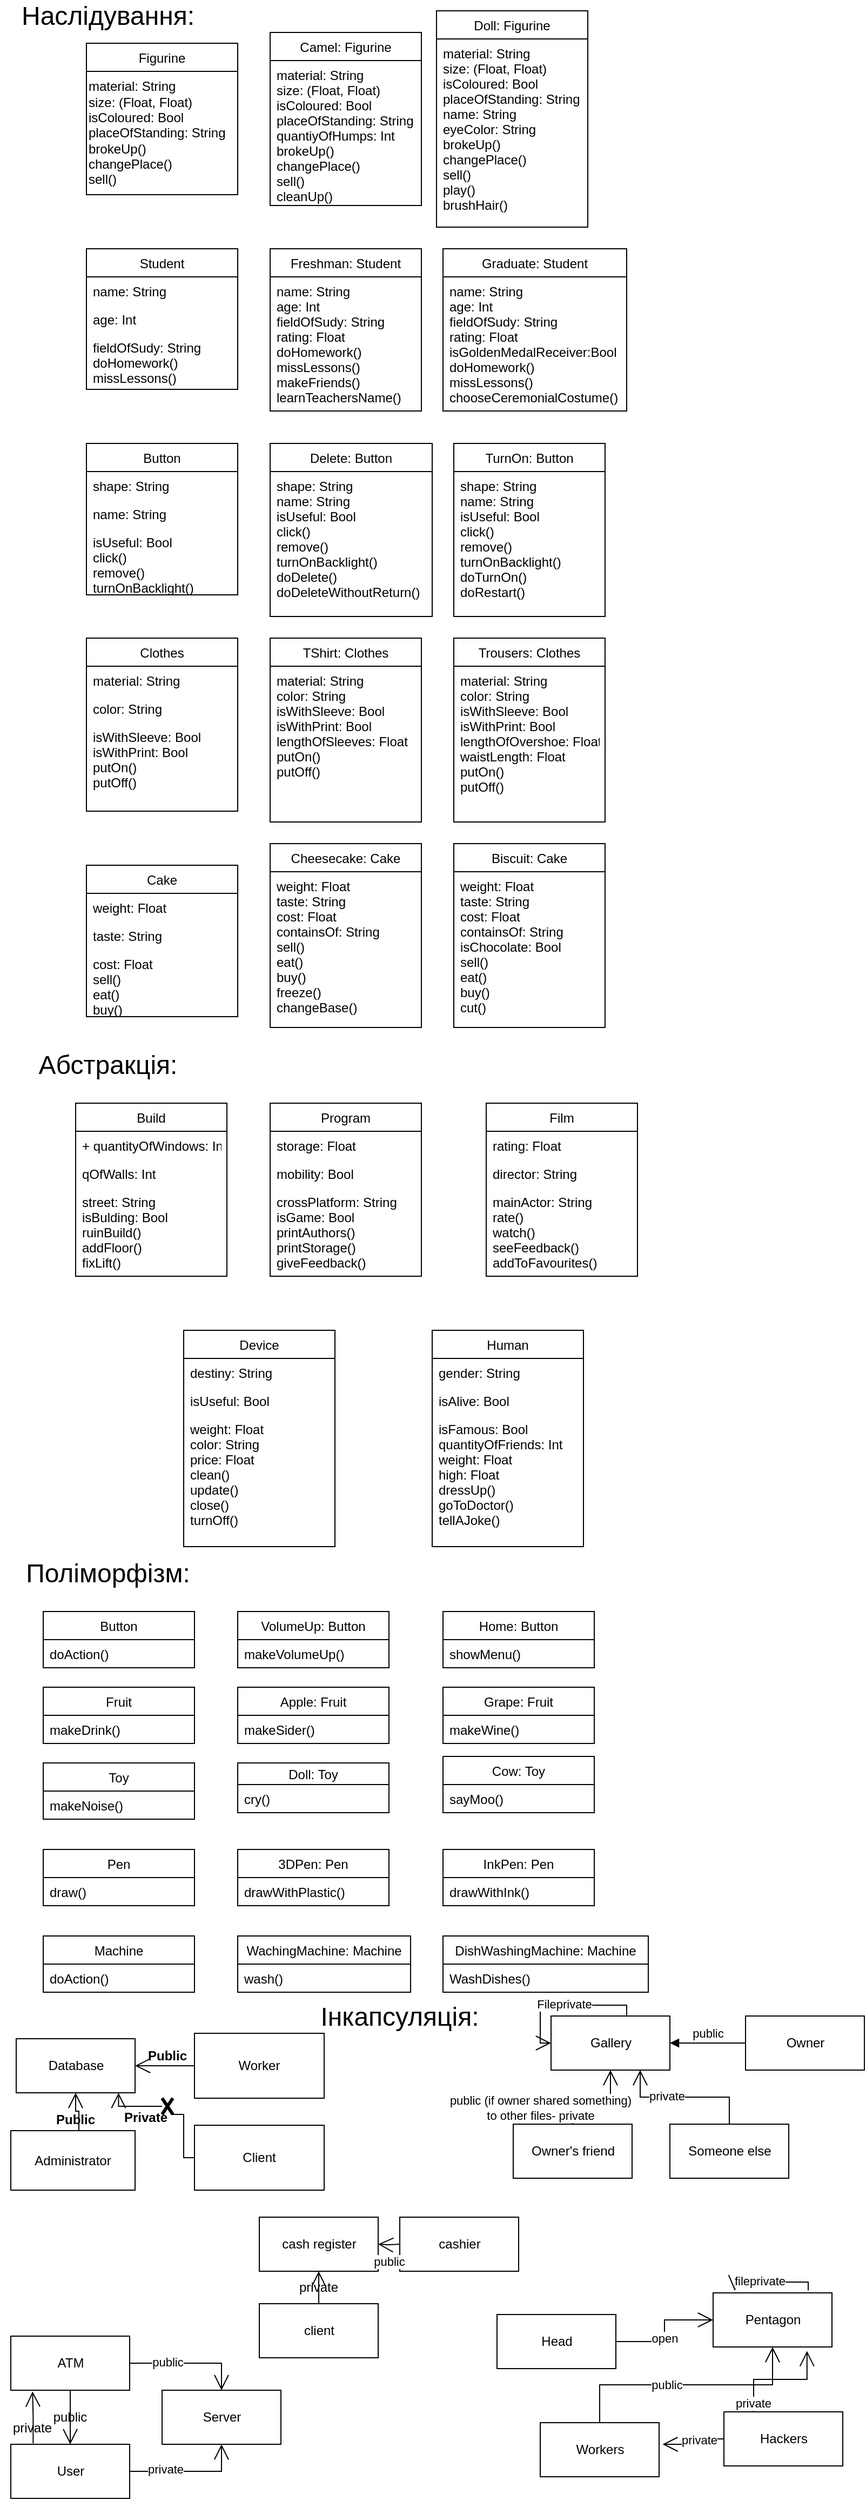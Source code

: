 <mxfile version="15.4.1" type="github">
  <diagram id="C5RBs43oDa-KdzZeNtuy" name="Page-1">
    <mxGraphModel dx="1955" dy="2065" grid="1" gridSize="10" guides="1" tooltips="1" connect="1" arrows="1" fold="1" page="1" pageScale="1" pageWidth="827" pageHeight="1169" math="0" shadow="0">
      <root>
        <mxCell id="WIyWlLk6GJQsqaUBKTNV-0" />
        <mxCell id="WIyWlLk6GJQsqaUBKTNV-1" parent="WIyWlLk6GJQsqaUBKTNV-0" />
        <mxCell id="I-5xlqZzlYs9I6MVpBO2-0" value="Figurine" style="swimlane;fontStyle=0;childLayout=stackLayout;horizontal=1;startSize=26;fillColor=none;horizontalStack=0;resizeParent=1;resizeParentMax=0;resizeLast=0;collapsible=1;marginBottom=0;" parent="WIyWlLk6GJQsqaUBKTNV-1" vertex="1">
          <mxGeometry x="90" y="-1120" width="140" height="140" as="geometry" />
        </mxCell>
        <mxCell id="I-5xlqZzlYs9I6MVpBO2-4" value="material: String&lt;br&gt;size: (Float, Float)&lt;br&gt;isColoured: Bool&lt;br&gt;placeOfStanding: String&lt;br&gt;brokeUp()&lt;br&gt;changePlace()&lt;br&gt;sell()" style="text;html=1;strokeColor=none;fillColor=none;align=left;verticalAlign=middle;whiteSpace=wrap;rounded=0;" parent="I-5xlqZzlYs9I6MVpBO2-0" vertex="1">
          <mxGeometry y="26" width="140" height="114" as="geometry" />
        </mxCell>
        <mxCell id="I-5xlqZzlYs9I6MVpBO2-5" value="Camel: Figurine" style="swimlane;fontStyle=0;childLayout=stackLayout;horizontal=1;startSize=26;fillColor=none;horizontalStack=0;resizeParent=1;resizeParentMax=0;resizeLast=0;collapsible=1;marginBottom=0;align=center;" parent="WIyWlLk6GJQsqaUBKTNV-1" vertex="1">
          <mxGeometry x="260" y="-1130" width="140" height="160" as="geometry" />
        </mxCell>
        <mxCell id="I-5xlqZzlYs9I6MVpBO2-6" value="material: String&#xa;size: (Float, Float)&#xa;isColoured: Bool&#xa;placeOfStanding: String&#xa;quantiyOfHumps: Int&#xa;brokeUp()&#xa;changePlace()&#xa;sell()&#xa;cleanUp()" style="text;strokeColor=none;fillColor=none;align=left;verticalAlign=top;spacingLeft=4;spacingRight=4;overflow=hidden;rotatable=0;points=[[0,0.5],[1,0.5]];portConstraint=eastwest;" parent="I-5xlqZzlYs9I6MVpBO2-5" vertex="1">
          <mxGeometry y="26" width="140" height="134" as="geometry" />
        </mxCell>
        <mxCell id="I-5xlqZzlYs9I6MVpBO2-9" value="Doll: Figurine" style="swimlane;fontStyle=0;childLayout=stackLayout;horizontal=1;startSize=26;fillColor=none;horizontalStack=0;resizeParent=1;resizeParentMax=0;resizeLast=0;collapsible=1;marginBottom=0;align=center;" parent="WIyWlLk6GJQsqaUBKTNV-1" vertex="1">
          <mxGeometry x="414" y="-1150" width="140" height="200" as="geometry" />
        </mxCell>
        <mxCell id="I-5xlqZzlYs9I6MVpBO2-10" value="material: String&#xa;size: (Float, Float)&#xa;isColoured: Bool&#xa;placeOfStanding: String&#xa;name: String&#xa;eyeColor: String&#xa;brokeUp()&#xa;changePlace()&#xa;sell()&#xa;play()&#xa;brushHair()" style="text;strokeColor=none;fillColor=none;align=left;verticalAlign=top;spacingLeft=4;spacingRight=4;overflow=hidden;rotatable=0;points=[[0,0.5],[1,0.5]];portConstraint=eastwest;" parent="I-5xlqZzlYs9I6MVpBO2-9" vertex="1">
          <mxGeometry y="26" width="140" height="174" as="geometry" />
        </mxCell>
        <mxCell id="I-5xlqZzlYs9I6MVpBO2-14" value="Student" style="swimlane;fontStyle=0;childLayout=stackLayout;horizontal=1;startSize=26;fillColor=none;horizontalStack=0;resizeParent=1;resizeParentMax=0;resizeLast=0;collapsible=1;marginBottom=0;align=center;" parent="WIyWlLk6GJQsqaUBKTNV-1" vertex="1">
          <mxGeometry x="90" y="-930" width="140" height="130" as="geometry" />
        </mxCell>
        <mxCell id="I-5xlqZzlYs9I6MVpBO2-15" value="name: String" style="text;strokeColor=none;fillColor=none;align=left;verticalAlign=top;spacingLeft=4;spacingRight=4;overflow=hidden;rotatable=0;points=[[0,0.5],[1,0.5]];portConstraint=eastwest;" parent="I-5xlqZzlYs9I6MVpBO2-14" vertex="1">
          <mxGeometry y="26" width="140" height="26" as="geometry" />
        </mxCell>
        <mxCell id="I-5xlqZzlYs9I6MVpBO2-16" value="age: Int" style="text;strokeColor=none;fillColor=none;align=left;verticalAlign=top;spacingLeft=4;spacingRight=4;overflow=hidden;rotatable=0;points=[[0,0.5],[1,0.5]];portConstraint=eastwest;" parent="I-5xlqZzlYs9I6MVpBO2-14" vertex="1">
          <mxGeometry y="52" width="140" height="26" as="geometry" />
        </mxCell>
        <mxCell id="I-5xlqZzlYs9I6MVpBO2-17" value="fieldOfSudy: String&#xa;doHomework()&#xa;missLessons()" style="text;strokeColor=none;fillColor=none;align=left;verticalAlign=top;spacingLeft=4;spacingRight=4;overflow=hidden;rotatable=0;points=[[0,0.5],[1,0.5]];portConstraint=eastwest;" parent="I-5xlqZzlYs9I6MVpBO2-14" vertex="1">
          <mxGeometry y="78" width="140" height="52" as="geometry" />
        </mxCell>
        <mxCell id="I-5xlqZzlYs9I6MVpBO2-18" value="Freshman: Student" style="swimlane;fontStyle=0;childLayout=stackLayout;horizontal=1;startSize=26;fillColor=none;horizontalStack=0;resizeParent=1;resizeParentMax=0;resizeLast=0;collapsible=1;marginBottom=0;align=center;" parent="WIyWlLk6GJQsqaUBKTNV-1" vertex="1">
          <mxGeometry x="260" y="-930" width="140" height="150" as="geometry" />
        </mxCell>
        <mxCell id="I-5xlqZzlYs9I6MVpBO2-19" value="name: String&#xa;age: Int&#xa;fieldOfSudy: String&#xa;rating: Float&#xa;doHomework()&#xa;missLessons()&#xa;makeFriends()&#xa;learnTeachersName()" style="text;strokeColor=none;fillColor=none;align=left;verticalAlign=top;spacingLeft=4;spacingRight=4;overflow=hidden;rotatable=0;points=[[0,0.5],[1,0.5]];portConstraint=eastwest;" parent="I-5xlqZzlYs9I6MVpBO2-18" vertex="1">
          <mxGeometry y="26" width="140" height="124" as="geometry" />
        </mxCell>
        <mxCell id="I-5xlqZzlYs9I6MVpBO2-22" value="Graduate: Student" style="swimlane;fontStyle=0;childLayout=stackLayout;horizontal=1;startSize=26;fillColor=none;horizontalStack=0;resizeParent=1;resizeParentMax=0;resizeLast=0;collapsible=1;marginBottom=0;align=center;" parent="WIyWlLk6GJQsqaUBKTNV-1" vertex="1">
          <mxGeometry x="420" y="-930" width="170" height="150" as="geometry" />
        </mxCell>
        <mxCell id="I-5xlqZzlYs9I6MVpBO2-23" value="name: String&#xa;age: Int&#xa;fieldOfSudy: String&#xa;rating: Float&#xa;isGoldenMedalReceiver:Bool&#xa;doHomework()&#xa;missLessons()&#xa;chooseCeremonialCostume()&#xa;" style="text;strokeColor=none;fillColor=none;align=left;verticalAlign=top;spacingLeft=4;spacingRight=4;overflow=hidden;rotatable=0;points=[[0,0.5],[1,0.5]];portConstraint=eastwest;" parent="I-5xlqZzlYs9I6MVpBO2-22" vertex="1">
          <mxGeometry y="26" width="170" height="124" as="geometry" />
        </mxCell>
        <mxCell id="I-5xlqZzlYs9I6MVpBO2-26" value="Button" style="swimlane;fontStyle=0;childLayout=stackLayout;horizontal=1;startSize=26;fillColor=none;horizontalStack=0;resizeParent=1;resizeParentMax=0;resizeLast=0;collapsible=1;marginBottom=0;align=center;" parent="WIyWlLk6GJQsqaUBKTNV-1" vertex="1">
          <mxGeometry x="90" y="-750" width="140" height="140" as="geometry" />
        </mxCell>
        <mxCell id="I-5xlqZzlYs9I6MVpBO2-27" value="shape: String" style="text;strokeColor=none;fillColor=none;align=left;verticalAlign=top;spacingLeft=4;spacingRight=4;overflow=hidden;rotatable=0;points=[[0,0.5],[1,0.5]];portConstraint=eastwest;" parent="I-5xlqZzlYs9I6MVpBO2-26" vertex="1">
          <mxGeometry y="26" width="140" height="26" as="geometry" />
        </mxCell>
        <mxCell id="I-5xlqZzlYs9I6MVpBO2-28" value="name: String" style="text;strokeColor=none;fillColor=none;align=left;verticalAlign=top;spacingLeft=4;spacingRight=4;overflow=hidden;rotatable=0;points=[[0,0.5],[1,0.5]];portConstraint=eastwest;" parent="I-5xlqZzlYs9I6MVpBO2-26" vertex="1">
          <mxGeometry y="52" width="140" height="26" as="geometry" />
        </mxCell>
        <mxCell id="I-5xlqZzlYs9I6MVpBO2-29" value="isUseful: Bool&#xa;click()&#xa;remove()&#xa;turnOnBacklight()" style="text;strokeColor=none;fillColor=none;align=left;verticalAlign=top;spacingLeft=4;spacingRight=4;overflow=hidden;rotatable=0;points=[[0,0.5],[1,0.5]];portConstraint=eastwest;" parent="I-5xlqZzlYs9I6MVpBO2-26" vertex="1">
          <mxGeometry y="78" width="140" height="62" as="geometry" />
        </mxCell>
        <mxCell id="I-5xlqZzlYs9I6MVpBO2-30" value="Delete: Button" style="swimlane;fontStyle=0;childLayout=stackLayout;horizontal=1;startSize=26;fillColor=none;horizontalStack=0;resizeParent=1;resizeParentMax=0;resizeLast=0;collapsible=1;marginBottom=0;align=center;" parent="WIyWlLk6GJQsqaUBKTNV-1" vertex="1">
          <mxGeometry x="260" y="-750" width="150" height="160" as="geometry" />
        </mxCell>
        <mxCell id="I-5xlqZzlYs9I6MVpBO2-31" value="shape: String&#xa;name: String&#xa;isUseful: Bool&#xa;click()&#xa;remove()&#xa;turnOnBacklight()&#xa;doDelete()&#xa;doDeleteWithoutReturn()" style="text;strokeColor=none;fillColor=none;align=left;verticalAlign=top;spacingLeft=4;spacingRight=4;overflow=hidden;rotatable=0;points=[[0,0.5],[1,0.5]];portConstraint=eastwest;" parent="I-5xlqZzlYs9I6MVpBO2-30" vertex="1">
          <mxGeometry y="26" width="150" height="134" as="geometry" />
        </mxCell>
        <mxCell id="I-5xlqZzlYs9I6MVpBO2-34" value="TurnOn: Button" style="swimlane;fontStyle=0;childLayout=stackLayout;horizontal=1;startSize=26;fillColor=none;horizontalStack=0;resizeParent=1;resizeParentMax=0;resizeLast=0;collapsible=1;marginBottom=0;align=center;" parent="WIyWlLk6GJQsqaUBKTNV-1" vertex="1">
          <mxGeometry x="430" y="-750" width="140" height="160" as="geometry" />
        </mxCell>
        <mxCell id="I-5xlqZzlYs9I6MVpBO2-35" value="shape: String&#xa;name: String&#xa;isUseful: Bool&#xa;click()&#xa;remove()&#xa;turnOnBacklight()&#xa;doTurnOn()&#xa;doRestart()" style="text;strokeColor=none;fillColor=none;align=left;verticalAlign=top;spacingLeft=4;spacingRight=4;overflow=hidden;rotatable=0;points=[[0,0.5],[1,0.5]];portConstraint=eastwest;" parent="I-5xlqZzlYs9I6MVpBO2-34" vertex="1">
          <mxGeometry y="26" width="140" height="134" as="geometry" />
        </mxCell>
        <mxCell id="I-5xlqZzlYs9I6MVpBO2-38" value="Clothes" style="swimlane;fontStyle=0;childLayout=stackLayout;horizontal=1;startSize=26;fillColor=none;horizontalStack=0;resizeParent=1;resizeParentMax=0;resizeLast=0;collapsible=1;marginBottom=0;align=center;" parent="WIyWlLk6GJQsqaUBKTNV-1" vertex="1">
          <mxGeometry x="90" y="-570" width="140" height="160" as="geometry" />
        </mxCell>
        <mxCell id="I-5xlqZzlYs9I6MVpBO2-39" value="material: String" style="text;strokeColor=none;fillColor=none;align=left;verticalAlign=top;spacingLeft=4;spacingRight=4;overflow=hidden;rotatable=0;points=[[0,0.5],[1,0.5]];portConstraint=eastwest;" parent="I-5xlqZzlYs9I6MVpBO2-38" vertex="1">
          <mxGeometry y="26" width="140" height="26" as="geometry" />
        </mxCell>
        <mxCell id="I-5xlqZzlYs9I6MVpBO2-40" value="color: String" style="text;strokeColor=none;fillColor=none;align=left;verticalAlign=top;spacingLeft=4;spacingRight=4;overflow=hidden;rotatable=0;points=[[0,0.5],[1,0.5]];portConstraint=eastwest;" parent="I-5xlqZzlYs9I6MVpBO2-38" vertex="1">
          <mxGeometry y="52" width="140" height="26" as="geometry" />
        </mxCell>
        <mxCell id="I-5xlqZzlYs9I6MVpBO2-41" value="isWithSleeve: Bool&#xa;isWithPrint: Bool&#xa;putOn()&#xa;putOff()" style="text;strokeColor=none;fillColor=none;align=left;verticalAlign=top;spacingLeft=4;spacingRight=4;overflow=hidden;rotatable=0;points=[[0,0.5],[1,0.5]];portConstraint=eastwest;" parent="I-5xlqZzlYs9I6MVpBO2-38" vertex="1">
          <mxGeometry y="78" width="140" height="82" as="geometry" />
        </mxCell>
        <mxCell id="I-5xlqZzlYs9I6MVpBO2-42" value="TShirt: Clothes" style="swimlane;fontStyle=0;childLayout=stackLayout;horizontal=1;startSize=26;fillColor=none;horizontalStack=0;resizeParent=1;resizeParentMax=0;resizeLast=0;collapsible=1;marginBottom=0;align=center;" parent="WIyWlLk6GJQsqaUBKTNV-1" vertex="1">
          <mxGeometry x="260" y="-570" width="140" height="170" as="geometry" />
        </mxCell>
        <mxCell id="I-5xlqZzlYs9I6MVpBO2-43" value="material: String&#xa;color: String&#xa;isWithSleeve: Bool&#xa;isWithPrint: Bool&#xa;lengthOfSleeves: Float&#xa;putOn()&#xa;putOff()" style="text;strokeColor=none;fillColor=none;align=left;verticalAlign=top;spacingLeft=4;spacingRight=4;overflow=hidden;rotatable=0;points=[[0,0.5],[1,0.5]];portConstraint=eastwest;" parent="I-5xlqZzlYs9I6MVpBO2-42" vertex="1">
          <mxGeometry y="26" width="140" height="144" as="geometry" />
        </mxCell>
        <mxCell id="I-5xlqZzlYs9I6MVpBO2-46" value="Trousers: Clothes" style="swimlane;fontStyle=0;childLayout=stackLayout;horizontal=1;startSize=26;fillColor=none;horizontalStack=0;resizeParent=1;resizeParentMax=0;resizeLast=0;collapsible=1;marginBottom=0;align=center;" parent="WIyWlLk6GJQsqaUBKTNV-1" vertex="1">
          <mxGeometry x="430" y="-570" width="140" height="170" as="geometry" />
        </mxCell>
        <mxCell id="I-5xlqZzlYs9I6MVpBO2-47" value="material: String&#xa;color: String&#xa;isWithSleeve: Bool&#xa;isWithPrint: Bool&#xa;lengthOfOvershoe: Float&#xa;waistLength: Float&#xa;putOn()&#xa;putOff()" style="text;strokeColor=none;fillColor=none;align=left;verticalAlign=top;spacingLeft=4;spacingRight=4;overflow=hidden;rotatable=0;points=[[0,0.5],[1,0.5]];portConstraint=eastwest;" parent="I-5xlqZzlYs9I6MVpBO2-46" vertex="1">
          <mxGeometry y="26" width="140" height="144" as="geometry" />
        </mxCell>
        <mxCell id="I-5xlqZzlYs9I6MVpBO2-50" value="Cake" style="swimlane;fontStyle=0;childLayout=stackLayout;horizontal=1;startSize=26;fillColor=none;horizontalStack=0;resizeParent=1;resizeParentMax=0;resizeLast=0;collapsible=1;marginBottom=0;align=center;" parent="WIyWlLk6GJQsqaUBKTNV-1" vertex="1">
          <mxGeometry x="90" y="-360" width="140" height="140" as="geometry" />
        </mxCell>
        <mxCell id="I-5xlqZzlYs9I6MVpBO2-51" value="weight: Float" style="text;strokeColor=none;fillColor=none;align=left;verticalAlign=top;spacingLeft=4;spacingRight=4;overflow=hidden;rotatable=0;points=[[0,0.5],[1,0.5]];portConstraint=eastwest;" parent="I-5xlqZzlYs9I6MVpBO2-50" vertex="1">
          <mxGeometry y="26" width="140" height="26" as="geometry" />
        </mxCell>
        <mxCell id="I-5xlqZzlYs9I6MVpBO2-52" value="taste: String" style="text;strokeColor=none;fillColor=none;align=left;verticalAlign=top;spacingLeft=4;spacingRight=4;overflow=hidden;rotatable=0;points=[[0,0.5],[1,0.5]];portConstraint=eastwest;" parent="I-5xlqZzlYs9I6MVpBO2-50" vertex="1">
          <mxGeometry y="52" width="140" height="26" as="geometry" />
        </mxCell>
        <mxCell id="I-5xlqZzlYs9I6MVpBO2-53" value="cost: Float&#xa;sell()&#xa;eat()&#xa;buy()" style="text;strokeColor=none;fillColor=none;align=left;verticalAlign=top;spacingLeft=4;spacingRight=4;overflow=hidden;rotatable=0;points=[[0,0.5],[1,0.5]];portConstraint=eastwest;" parent="I-5xlqZzlYs9I6MVpBO2-50" vertex="1">
          <mxGeometry y="78" width="140" height="62" as="geometry" />
        </mxCell>
        <mxCell id="I-5xlqZzlYs9I6MVpBO2-54" value="Cheesecake: Cake" style="swimlane;fontStyle=0;childLayout=stackLayout;horizontal=1;startSize=26;fillColor=none;horizontalStack=0;resizeParent=1;resizeParentMax=0;resizeLast=0;collapsible=1;marginBottom=0;align=center;" parent="WIyWlLk6GJQsqaUBKTNV-1" vertex="1">
          <mxGeometry x="260" y="-380" width="140" height="170" as="geometry" />
        </mxCell>
        <mxCell id="I-5xlqZzlYs9I6MVpBO2-55" value="weight: Float&#xa;taste: String&#xa;cost: Float&#xa;containsOf: String&#xa;sell()&#xa;eat()&#xa;buy()&#xa;freeze()&#xa;changeBase()" style="text;strokeColor=none;fillColor=none;align=left;verticalAlign=top;spacingLeft=4;spacingRight=4;overflow=hidden;rotatable=0;points=[[0,0.5],[1,0.5]];portConstraint=eastwest;" parent="I-5xlqZzlYs9I6MVpBO2-54" vertex="1">
          <mxGeometry y="26" width="140" height="144" as="geometry" />
        </mxCell>
        <mxCell id="I-5xlqZzlYs9I6MVpBO2-58" value="Biscuit: Cake" style="swimlane;fontStyle=0;childLayout=stackLayout;horizontal=1;startSize=26;fillColor=none;horizontalStack=0;resizeParent=1;resizeParentMax=0;resizeLast=0;collapsible=1;marginBottom=0;align=center;" parent="WIyWlLk6GJQsqaUBKTNV-1" vertex="1">
          <mxGeometry x="430" y="-380" width="140" height="170" as="geometry" />
        </mxCell>
        <mxCell id="I-5xlqZzlYs9I6MVpBO2-59" value="weight: Float&#xa;taste: String&#xa;cost: Float&#xa;containsOf: String&#xa;isChocolate: Bool&#xa;sell()&#xa;eat()&#xa;buy()&#xa;cut()&#xa;" style="text;strokeColor=none;fillColor=none;align=left;verticalAlign=top;spacingLeft=4;spacingRight=4;overflow=hidden;rotatable=0;points=[[0,0.5],[1,0.5]];portConstraint=eastwest;" parent="I-5xlqZzlYs9I6MVpBO2-58" vertex="1">
          <mxGeometry y="26" width="140" height="144" as="geometry" />
        </mxCell>
        <mxCell id="ZmJqjmzoF06OJqpgWqBK-0" value="Button" style="swimlane;fontStyle=0;childLayout=stackLayout;horizontal=1;startSize=26;fillColor=none;horizontalStack=0;resizeParent=1;resizeParentMax=0;resizeLast=0;collapsible=1;marginBottom=0;" vertex="1" parent="WIyWlLk6GJQsqaUBKTNV-1">
          <mxGeometry x="50" y="330" width="140" height="52" as="geometry" />
        </mxCell>
        <mxCell id="ZmJqjmzoF06OJqpgWqBK-1" value="doAction()" style="text;strokeColor=none;fillColor=none;align=left;verticalAlign=top;spacingLeft=4;spacingRight=4;overflow=hidden;rotatable=0;points=[[0,0.5],[1,0.5]];portConstraint=eastwest;" vertex="1" parent="ZmJqjmzoF06OJqpgWqBK-0">
          <mxGeometry y="26" width="140" height="26" as="geometry" />
        </mxCell>
        <mxCell id="ZmJqjmzoF06OJqpgWqBK-4" value="VolumeUp: Button" style="swimlane;fontStyle=0;childLayout=stackLayout;horizontal=1;startSize=26;fillColor=none;horizontalStack=0;resizeParent=1;resizeParentMax=0;resizeLast=0;collapsible=1;marginBottom=0;" vertex="1" parent="WIyWlLk6GJQsqaUBKTNV-1">
          <mxGeometry x="230" y="330" width="140" height="52" as="geometry" />
        </mxCell>
        <mxCell id="ZmJqjmzoF06OJqpgWqBK-5" value="makeVolumeUp()" style="text;strokeColor=none;fillColor=none;align=left;verticalAlign=top;spacingLeft=4;spacingRight=4;overflow=hidden;rotatable=0;points=[[0,0.5],[1,0.5]];portConstraint=eastwest;" vertex="1" parent="ZmJqjmzoF06OJqpgWqBK-4">
          <mxGeometry y="26" width="140" height="26" as="geometry" />
        </mxCell>
        <mxCell id="ZmJqjmzoF06OJqpgWqBK-8" value="Home: Button" style="swimlane;fontStyle=0;childLayout=stackLayout;horizontal=1;startSize=26;fillColor=none;horizontalStack=0;resizeParent=1;resizeParentMax=0;resizeLast=0;collapsible=1;marginBottom=0;" vertex="1" parent="WIyWlLk6GJQsqaUBKTNV-1">
          <mxGeometry x="420" y="330" width="140" height="52" as="geometry" />
        </mxCell>
        <mxCell id="ZmJqjmzoF06OJqpgWqBK-9" value="showMenu()" style="text;strokeColor=none;fillColor=none;align=left;verticalAlign=top;spacingLeft=4;spacingRight=4;overflow=hidden;rotatable=0;points=[[0,0.5],[1,0.5]];portConstraint=eastwest;" vertex="1" parent="ZmJqjmzoF06OJqpgWqBK-8">
          <mxGeometry y="26" width="140" height="26" as="geometry" />
        </mxCell>
        <mxCell id="ZmJqjmzoF06OJqpgWqBK-12" value="Fruit" style="swimlane;fontStyle=0;childLayout=stackLayout;horizontal=1;startSize=26;fillColor=none;horizontalStack=0;resizeParent=1;resizeParentMax=0;resizeLast=0;collapsible=1;marginBottom=0;" vertex="1" parent="WIyWlLk6GJQsqaUBKTNV-1">
          <mxGeometry x="50" y="400" width="140" height="52" as="geometry" />
        </mxCell>
        <mxCell id="ZmJqjmzoF06OJqpgWqBK-13" value="makeDrink()" style="text;strokeColor=none;fillColor=none;align=left;verticalAlign=top;spacingLeft=4;spacingRight=4;overflow=hidden;rotatable=0;points=[[0,0.5],[1,0.5]];portConstraint=eastwest;" vertex="1" parent="ZmJqjmzoF06OJqpgWqBK-12">
          <mxGeometry y="26" width="140" height="26" as="geometry" />
        </mxCell>
        <mxCell id="ZmJqjmzoF06OJqpgWqBK-16" value="Apple: Fruit" style="swimlane;fontStyle=0;childLayout=stackLayout;horizontal=1;startSize=26;fillColor=none;horizontalStack=0;resizeParent=1;resizeParentMax=0;resizeLast=0;collapsible=1;marginBottom=0;" vertex="1" parent="WIyWlLk6GJQsqaUBKTNV-1">
          <mxGeometry x="230" y="400" width="140" height="52" as="geometry" />
        </mxCell>
        <mxCell id="ZmJqjmzoF06OJqpgWqBK-17" value="makeSider()" style="text;strokeColor=none;fillColor=none;align=left;verticalAlign=top;spacingLeft=4;spacingRight=4;overflow=hidden;rotatable=0;points=[[0,0.5],[1,0.5]];portConstraint=eastwest;" vertex="1" parent="ZmJqjmzoF06OJqpgWqBK-16">
          <mxGeometry y="26" width="140" height="26" as="geometry" />
        </mxCell>
        <mxCell id="ZmJqjmzoF06OJqpgWqBK-20" value="Grape: Fruit" style="swimlane;fontStyle=0;childLayout=stackLayout;horizontal=1;startSize=26;fillColor=none;horizontalStack=0;resizeParent=1;resizeParentMax=0;resizeLast=0;collapsible=1;marginBottom=0;" vertex="1" parent="WIyWlLk6GJQsqaUBKTNV-1">
          <mxGeometry x="420" y="400" width="140" height="52" as="geometry" />
        </mxCell>
        <mxCell id="ZmJqjmzoF06OJqpgWqBK-21" value="makeWine()" style="text;strokeColor=none;fillColor=none;align=left;verticalAlign=top;spacingLeft=4;spacingRight=4;overflow=hidden;rotatable=0;points=[[0,0.5],[1,0.5]];portConstraint=eastwest;" vertex="1" parent="ZmJqjmzoF06OJqpgWqBK-20">
          <mxGeometry y="26" width="140" height="26" as="geometry" />
        </mxCell>
        <mxCell id="ZmJqjmzoF06OJqpgWqBK-24" value="Toy" style="swimlane;fontStyle=0;childLayout=stackLayout;horizontal=1;startSize=26;fillColor=none;horizontalStack=0;resizeParent=1;resizeParentMax=0;resizeLast=0;collapsible=1;marginBottom=0;" vertex="1" parent="WIyWlLk6GJQsqaUBKTNV-1">
          <mxGeometry x="50" y="470" width="140" height="52" as="geometry" />
        </mxCell>
        <mxCell id="ZmJqjmzoF06OJqpgWqBK-25" value="makeNoise()" style="text;strokeColor=none;fillColor=none;align=left;verticalAlign=top;spacingLeft=4;spacingRight=4;overflow=hidden;rotatable=0;points=[[0,0.5],[1,0.5]];portConstraint=eastwest;" vertex="1" parent="ZmJqjmzoF06OJqpgWqBK-24">
          <mxGeometry y="26" width="140" height="26" as="geometry" />
        </mxCell>
        <mxCell id="ZmJqjmzoF06OJqpgWqBK-28" value="Doll: Toy" style="swimlane;fontStyle=0;childLayout=stackLayout;horizontal=1;startSize=20;fillColor=none;horizontalStack=0;resizeParent=1;resizeParentMax=0;resizeLast=0;collapsible=1;marginBottom=0;" vertex="1" parent="WIyWlLk6GJQsqaUBKTNV-1">
          <mxGeometry x="230" y="470" width="140" height="46" as="geometry" />
        </mxCell>
        <mxCell id="ZmJqjmzoF06OJqpgWqBK-29" value="cry()" style="text;strokeColor=none;fillColor=none;align=left;verticalAlign=top;spacingLeft=4;spacingRight=4;overflow=hidden;rotatable=0;points=[[0,0.5],[1,0.5]];portConstraint=eastwest;" vertex="1" parent="ZmJqjmzoF06OJqpgWqBK-28">
          <mxGeometry y="20" width="140" height="26" as="geometry" />
        </mxCell>
        <mxCell id="ZmJqjmzoF06OJqpgWqBK-34" value="Cow: Toy" style="swimlane;fontStyle=0;childLayout=stackLayout;horizontal=1;startSize=26;fillColor=none;horizontalStack=0;resizeParent=1;resizeParentMax=0;resizeLast=0;collapsible=1;marginBottom=0;" vertex="1" parent="WIyWlLk6GJQsqaUBKTNV-1">
          <mxGeometry x="420" y="464" width="140" height="52" as="geometry" />
        </mxCell>
        <mxCell id="ZmJqjmzoF06OJqpgWqBK-35" value="sayMoo()" style="text;strokeColor=none;fillColor=none;align=left;verticalAlign=top;spacingLeft=4;spacingRight=4;overflow=hidden;rotatable=0;points=[[0,0.5],[1,0.5]];portConstraint=eastwest;" vertex="1" parent="ZmJqjmzoF06OJqpgWqBK-34">
          <mxGeometry y="26" width="140" height="26" as="geometry" />
        </mxCell>
        <mxCell id="ZmJqjmzoF06OJqpgWqBK-36" value="Pen" style="swimlane;fontStyle=0;childLayout=stackLayout;horizontal=1;startSize=26;fillColor=none;horizontalStack=0;resizeParent=1;resizeParentMax=0;resizeLast=0;collapsible=1;marginBottom=0;" vertex="1" parent="WIyWlLk6GJQsqaUBKTNV-1">
          <mxGeometry x="50" y="550" width="140" height="52" as="geometry" />
        </mxCell>
        <mxCell id="ZmJqjmzoF06OJqpgWqBK-37" value="draw()" style="text;strokeColor=none;fillColor=none;align=left;verticalAlign=top;spacingLeft=4;spacingRight=4;overflow=hidden;rotatable=0;points=[[0,0.5],[1,0.5]];portConstraint=eastwest;" vertex="1" parent="ZmJqjmzoF06OJqpgWqBK-36">
          <mxGeometry y="26" width="140" height="26" as="geometry" />
        </mxCell>
        <mxCell id="ZmJqjmzoF06OJqpgWqBK-40" value="3DPen: Pen" style="swimlane;fontStyle=0;childLayout=stackLayout;horizontal=1;startSize=26;fillColor=none;horizontalStack=0;resizeParent=1;resizeParentMax=0;resizeLast=0;collapsible=1;marginBottom=0;" vertex="1" parent="WIyWlLk6GJQsqaUBKTNV-1">
          <mxGeometry x="230" y="550" width="140" height="52" as="geometry" />
        </mxCell>
        <mxCell id="ZmJqjmzoF06OJqpgWqBK-41" value="drawWithPlastic()" style="text;strokeColor=none;fillColor=none;align=left;verticalAlign=top;spacingLeft=4;spacingRight=4;overflow=hidden;rotatable=0;points=[[0,0.5],[1,0.5]];portConstraint=eastwest;" vertex="1" parent="ZmJqjmzoF06OJqpgWqBK-40">
          <mxGeometry y="26" width="140" height="26" as="geometry" />
        </mxCell>
        <mxCell id="ZmJqjmzoF06OJqpgWqBK-44" value="InkPen: Pen" style="swimlane;fontStyle=0;childLayout=stackLayout;horizontal=1;startSize=26;fillColor=none;horizontalStack=0;resizeParent=1;resizeParentMax=0;resizeLast=0;collapsible=1;marginBottom=0;" vertex="1" parent="WIyWlLk6GJQsqaUBKTNV-1">
          <mxGeometry x="420" y="550" width="140" height="52" as="geometry" />
        </mxCell>
        <mxCell id="ZmJqjmzoF06OJqpgWqBK-45" value="drawWithInk()" style="text;strokeColor=none;fillColor=none;align=left;verticalAlign=top;spacingLeft=4;spacingRight=4;overflow=hidden;rotatable=0;points=[[0,0.5],[1,0.5]];portConstraint=eastwest;" vertex="1" parent="ZmJqjmzoF06OJqpgWqBK-44">
          <mxGeometry y="26" width="140" height="26" as="geometry" />
        </mxCell>
        <mxCell id="ZmJqjmzoF06OJqpgWqBK-46" value="Machine" style="swimlane;fontStyle=0;childLayout=stackLayout;horizontal=1;startSize=26;fillColor=none;horizontalStack=0;resizeParent=1;resizeParentMax=0;resizeLast=0;collapsible=1;marginBottom=0;" vertex="1" parent="WIyWlLk6GJQsqaUBKTNV-1">
          <mxGeometry x="50" y="630" width="140" height="52" as="geometry" />
        </mxCell>
        <mxCell id="ZmJqjmzoF06OJqpgWqBK-47" value="doAction()" style="text;strokeColor=none;fillColor=none;align=left;verticalAlign=top;spacingLeft=4;spacingRight=4;overflow=hidden;rotatable=0;points=[[0,0.5],[1,0.5]];portConstraint=eastwest;" vertex="1" parent="ZmJqjmzoF06OJqpgWqBK-46">
          <mxGeometry y="26" width="140" height="26" as="geometry" />
        </mxCell>
        <mxCell id="ZmJqjmzoF06OJqpgWqBK-50" value="WachingMachine: Machine" style="swimlane;fontStyle=0;childLayout=stackLayout;horizontal=1;startSize=26;fillColor=none;horizontalStack=0;resizeParent=1;resizeParentMax=0;resizeLast=0;collapsible=1;marginBottom=0;" vertex="1" parent="WIyWlLk6GJQsqaUBKTNV-1">
          <mxGeometry x="230" y="630" width="160" height="52" as="geometry" />
        </mxCell>
        <mxCell id="ZmJqjmzoF06OJqpgWqBK-51" value="wash()" style="text;strokeColor=none;fillColor=none;align=left;verticalAlign=top;spacingLeft=4;spacingRight=4;overflow=hidden;rotatable=0;points=[[0,0.5],[1,0.5]];portConstraint=eastwest;" vertex="1" parent="ZmJqjmzoF06OJqpgWqBK-50">
          <mxGeometry y="26" width="160" height="26" as="geometry" />
        </mxCell>
        <mxCell id="ZmJqjmzoF06OJqpgWqBK-52" value="DishWashingMachine: Machine" style="swimlane;fontStyle=0;childLayout=stackLayout;horizontal=1;startSize=26;fillColor=none;horizontalStack=0;resizeParent=1;resizeParentMax=0;resizeLast=0;collapsible=1;marginBottom=0;" vertex="1" parent="WIyWlLk6GJQsqaUBKTNV-1">
          <mxGeometry x="420" y="630" width="190" height="52" as="geometry" />
        </mxCell>
        <mxCell id="ZmJqjmzoF06OJqpgWqBK-53" value="WashDishes()" style="text;strokeColor=none;fillColor=none;align=left;verticalAlign=top;spacingLeft=4;spacingRight=4;overflow=hidden;rotatable=0;points=[[0,0.5],[1,0.5]];portConstraint=eastwest;" vertex="1" parent="ZmJqjmzoF06OJqpgWqBK-52">
          <mxGeometry y="26" width="190" height="26" as="geometry" />
        </mxCell>
        <mxCell id="ZmJqjmzoF06OJqpgWqBK-58" value="Database" style="html=1;" vertex="1" parent="WIyWlLk6GJQsqaUBKTNV-1">
          <mxGeometry x="25" y="725" width="110" height="50" as="geometry" />
        </mxCell>
        <mxCell id="ZmJqjmzoF06OJqpgWqBK-61" value="Administrator" style="rounded=0;whiteSpace=wrap;html=1;" vertex="1" parent="WIyWlLk6GJQsqaUBKTNV-1">
          <mxGeometry x="20" y="810" width="115" height="55" as="geometry" />
        </mxCell>
        <mxCell id="ZmJqjmzoF06OJqpgWqBK-62" value="Worker" style="rounded=0;whiteSpace=wrap;html=1;" vertex="1" parent="WIyWlLk6GJQsqaUBKTNV-1">
          <mxGeometry x="190" y="720" width="120" height="60" as="geometry" />
        </mxCell>
        <mxCell id="ZmJqjmzoF06OJqpgWqBK-63" value="Client" style="rounded=0;whiteSpace=wrap;html=1;" vertex="1" parent="WIyWlLk6GJQsqaUBKTNV-1">
          <mxGeometry x="190" y="805" width="120" height="60" as="geometry" />
        </mxCell>
        <mxCell id="ZmJqjmzoF06OJqpgWqBK-66" value="" style="endArrow=open;endFill=1;endSize=12;html=1;rounded=0;edgeStyle=orthogonalEdgeStyle;exitX=0;exitY=0.5;exitDx=0;exitDy=0;entryX=1;entryY=0.5;entryDx=0;entryDy=0;" edge="1" parent="WIyWlLk6GJQsqaUBKTNV-1" source="ZmJqjmzoF06OJqpgWqBK-62" target="ZmJqjmzoF06OJqpgWqBK-58">
          <mxGeometry width="160" relative="1" as="geometry">
            <mxPoint x="260" y="785" as="sourcePoint" />
            <mxPoint x="420" y="785" as="targetPoint" />
          </mxGeometry>
        </mxCell>
        <mxCell id="ZmJqjmzoF06OJqpgWqBK-67" value="" style="endArrow=open;endFill=1;endSize=12;html=1;rounded=0;edgeStyle=orthogonalEdgeStyle;exitX=0.5;exitY=0;exitDx=0;exitDy=0;" edge="1" parent="WIyWlLk6GJQsqaUBKTNV-1" source="ZmJqjmzoF06OJqpgWqBK-61">
          <mxGeometry width="160" relative="1" as="geometry">
            <mxPoint x="260" y="785" as="sourcePoint" />
            <mxPoint x="80" y="775" as="targetPoint" />
            <Array as="points">
              <mxPoint x="83" y="810" />
              <mxPoint x="83" y="792" />
              <mxPoint x="80" y="792" />
            </Array>
          </mxGeometry>
        </mxCell>
        <mxCell id="ZmJqjmzoF06OJqpgWqBK-68" value="" style="endArrow=open;endFill=1;endSize=12;html=1;rounded=0;edgeStyle=orthogonalEdgeStyle;exitX=0;exitY=0.5;exitDx=0;exitDy=0;entryX=0.861;entryY=1;entryDx=0;entryDy=0;entryPerimeter=0;startArrow=none;" edge="1" parent="WIyWlLk6GJQsqaUBKTNV-1" source="ZmJqjmzoF06OJqpgWqBK-69" target="ZmJqjmzoF06OJqpgWqBK-58">
          <mxGeometry width="160" relative="1" as="geometry">
            <mxPoint x="260" y="785" as="sourcePoint" />
            <mxPoint x="420" y="785" as="targetPoint" />
            <Array as="points" />
          </mxGeometry>
        </mxCell>
        <mxCell id="ZmJqjmzoF06OJqpgWqBK-69" value="" style="shape=umlDestroy;whiteSpace=wrap;html=1;strokeWidth=3;" vertex="1" parent="WIyWlLk6GJQsqaUBKTNV-1">
          <mxGeometry x="160" y="780" width="10" height="15" as="geometry" />
        </mxCell>
        <mxCell id="ZmJqjmzoF06OJqpgWqBK-70" value="" style="endArrow=none;endFill=1;endSize=12;html=1;rounded=0;edgeStyle=orthogonalEdgeStyle;exitX=0;exitY=0.5;exitDx=0;exitDy=0;entryX=0.861;entryY=1;entryDx=0;entryDy=0;entryPerimeter=0;" edge="1" parent="WIyWlLk6GJQsqaUBKTNV-1" source="ZmJqjmzoF06OJqpgWqBK-63" target="ZmJqjmzoF06OJqpgWqBK-69">
          <mxGeometry width="160" relative="1" as="geometry">
            <mxPoint x="190" y="835" as="sourcePoint" />
            <mxPoint x="119.71" y="775" as="targetPoint" />
            <Array as="points">
              <mxPoint x="180" y="835" />
              <mxPoint x="180" y="795" />
            </Array>
          </mxGeometry>
        </mxCell>
        <mxCell id="ZmJqjmzoF06OJqpgWqBK-71" value="Gallery" style="html=1;" vertex="1" parent="WIyWlLk6GJQsqaUBKTNV-1">
          <mxGeometry x="520" y="704" width="110" height="50" as="geometry" />
        </mxCell>
        <mxCell id="ZmJqjmzoF06OJqpgWqBK-72" value="Owner" style="html=1;" vertex="1" parent="WIyWlLk6GJQsqaUBKTNV-1">
          <mxGeometry x="700" y="704" width="110" height="50" as="geometry" />
        </mxCell>
        <mxCell id="ZmJqjmzoF06OJqpgWqBK-74" value="Someone else" style="html=1;" vertex="1" parent="WIyWlLk6GJQsqaUBKTNV-1">
          <mxGeometry x="630" y="804" width="110" height="50" as="geometry" />
        </mxCell>
        <mxCell id="ZmJqjmzoF06OJqpgWqBK-75" value="Owner&#39;s friend" style="html=1;" vertex="1" parent="WIyWlLk6GJQsqaUBKTNV-1">
          <mxGeometry x="485" y="804" width="110" height="50" as="geometry" />
        </mxCell>
        <mxCell id="ZmJqjmzoF06OJqpgWqBK-76" value="Private" style="text;align=center;fontStyle=1;verticalAlign=middle;spacingLeft=3;spacingRight=3;strokeColor=none;rotatable=0;points=[[0,0.5],[1,0.5]];portConstraint=eastwest;" vertex="1" parent="WIyWlLk6GJQsqaUBKTNV-1">
          <mxGeometry x="120" y="789" width="50" height="16" as="geometry" />
        </mxCell>
        <mxCell id="ZmJqjmzoF06OJqpgWqBK-77" value="Public" style="text;align=center;fontStyle=1;verticalAlign=middle;spacingLeft=3;spacingRight=3;strokeColor=none;rotatable=0;points=[[0,0.5],[1,0.5]];portConstraint=eastwest;" vertex="1" parent="WIyWlLk6GJQsqaUBKTNV-1">
          <mxGeometry x="140" y="730" width="50" height="20" as="geometry" />
        </mxCell>
        <mxCell id="ZmJqjmzoF06OJqpgWqBK-78" value="Public" style="text;align=center;fontStyle=1;verticalAlign=middle;spacingLeft=3;spacingRight=3;strokeColor=none;rotatable=0;points=[[0,0.5],[1,0.5]];portConstraint=eastwest;" vertex="1" parent="WIyWlLk6GJQsqaUBKTNV-1">
          <mxGeometry x="55" y="789" width="50" height="20" as="geometry" />
        </mxCell>
        <mxCell id="ZmJqjmzoF06OJqpgWqBK-79" value="public" style="html=1;verticalAlign=bottom;endArrow=block;rounded=0;edgeStyle=orthogonalEdgeStyle;exitX=0;exitY=0.5;exitDx=0;exitDy=0;entryX=1;entryY=0.5;entryDx=0;entryDy=0;" edge="1" parent="WIyWlLk6GJQsqaUBKTNV-1" source="ZmJqjmzoF06OJqpgWqBK-72" target="ZmJqjmzoF06OJqpgWqBK-71">
          <mxGeometry width="80" relative="1" as="geometry">
            <mxPoint x="400" y="764" as="sourcePoint" />
            <mxPoint x="480" y="764" as="targetPoint" />
          </mxGeometry>
        </mxCell>
        <mxCell id="ZmJqjmzoF06OJqpgWqBK-85" value="" style="endArrow=open;endFill=1;endSize=12;html=1;rounded=0;edgeStyle=orthogonalEdgeStyle;exitX=0.5;exitY=0;exitDx=0;exitDy=0;entryX=0.5;entryY=1;entryDx=0;entryDy=0;" edge="1" parent="WIyWlLk6GJQsqaUBKTNV-1" source="ZmJqjmzoF06OJqpgWqBK-75" target="ZmJqjmzoF06OJqpgWqBK-71">
          <mxGeometry width="160" relative="1" as="geometry">
            <mxPoint x="360" y="764" as="sourcePoint" />
            <mxPoint x="520" y="764" as="targetPoint" />
          </mxGeometry>
        </mxCell>
        <mxCell id="ZmJqjmzoF06OJqpgWqBK-90" value="public (if owner shared something)&lt;br&gt;to other files- private" style="edgeLabel;html=1;align=center;verticalAlign=middle;resizable=0;points=[];" vertex="1" connectable="0" parent="ZmJqjmzoF06OJqpgWqBK-85">
          <mxGeometry x="-0.231" relative="1" as="geometry">
            <mxPoint x="-38" y="10" as="offset" />
          </mxGeometry>
        </mxCell>
        <mxCell id="ZmJqjmzoF06OJqpgWqBK-86" value="" style="endArrow=open;endFill=1;endSize=12;html=1;rounded=0;edgeStyle=orthogonalEdgeStyle;exitX=0.5;exitY=0;exitDx=0;exitDy=0;entryX=0.75;entryY=1;entryDx=0;entryDy=0;" edge="1" parent="WIyWlLk6GJQsqaUBKTNV-1" source="ZmJqjmzoF06OJqpgWqBK-74" target="ZmJqjmzoF06OJqpgWqBK-71">
          <mxGeometry width="160" relative="1" as="geometry">
            <mxPoint x="550" y="814" as="sourcePoint" />
            <mxPoint x="585" y="764" as="targetPoint" />
          </mxGeometry>
        </mxCell>
        <mxCell id="ZmJqjmzoF06OJqpgWqBK-89" value="private" style="edgeLabel;html=1;align=center;verticalAlign=middle;resizable=0;points=[];" vertex="1" connectable="0" parent="ZmJqjmzoF06OJqpgWqBK-86">
          <mxGeometry x="0.259" y="-1" relative="1" as="geometry">
            <mxPoint as="offset" />
          </mxGeometry>
        </mxCell>
        <mxCell id="ZmJqjmzoF06OJqpgWqBK-87" value="" style="endArrow=open;endFill=1;endSize=12;html=1;rounded=0;edgeStyle=orthogonalEdgeStyle;exitX=0.636;exitY=0;exitDx=0;exitDy=0;exitPerimeter=0;" edge="1" parent="WIyWlLk6GJQsqaUBKTNV-1" source="ZmJqjmzoF06OJqpgWqBK-71">
          <mxGeometry width="160" relative="1" as="geometry">
            <mxPoint x="360" y="764" as="sourcePoint" />
            <mxPoint x="520" y="729" as="targetPoint" />
            <Array as="points">
              <mxPoint x="510" y="694" />
            </Array>
          </mxGeometry>
        </mxCell>
        <mxCell id="ZmJqjmzoF06OJqpgWqBK-88" value="Fileprivate" style="edgeLabel;html=1;align=center;verticalAlign=middle;resizable=0;points=[];" vertex="1" connectable="0" parent="ZmJqjmzoF06OJqpgWqBK-87">
          <mxGeometry x="0.011" y="-1" relative="1" as="geometry">
            <mxPoint as="offset" />
          </mxGeometry>
        </mxCell>
        <mxCell id="ZmJqjmzoF06OJqpgWqBK-91" value="ATM" style="html=1;" vertex="1" parent="WIyWlLk6GJQsqaUBKTNV-1">
          <mxGeometry x="20" y="1000" width="110" height="50" as="geometry" />
        </mxCell>
        <mxCell id="ZmJqjmzoF06OJqpgWqBK-92" value="Server" style="html=1;" vertex="1" parent="WIyWlLk6GJQsqaUBKTNV-1">
          <mxGeometry x="160" y="1050" width="110" height="50" as="geometry" />
        </mxCell>
        <mxCell id="ZmJqjmzoF06OJqpgWqBK-93" value="User" style="html=1;" vertex="1" parent="WIyWlLk6GJQsqaUBKTNV-1">
          <mxGeometry x="20" y="1100" width="110" height="50" as="geometry" />
        </mxCell>
        <mxCell id="ZmJqjmzoF06OJqpgWqBK-94" value="" style="endArrow=open;endFill=1;endSize=12;html=1;rounded=0;edgeStyle=orthogonalEdgeStyle;exitX=1;exitY=0.5;exitDx=0;exitDy=0;entryX=0.5;entryY=0;entryDx=0;entryDy=0;" edge="1" parent="WIyWlLk6GJQsqaUBKTNV-1" source="ZmJqjmzoF06OJqpgWqBK-91" target="ZmJqjmzoF06OJqpgWqBK-92">
          <mxGeometry width="160" relative="1" as="geometry">
            <mxPoint x="310" y="980" as="sourcePoint" />
            <mxPoint x="470" y="980" as="targetPoint" />
          </mxGeometry>
        </mxCell>
        <mxCell id="ZmJqjmzoF06OJqpgWqBK-99" value="public" style="edgeLabel;html=1;align=center;verticalAlign=middle;resizable=0;points=[];" vertex="1" connectable="0" parent="ZmJqjmzoF06OJqpgWqBK-94">
          <mxGeometry x="-0.366" y="1" relative="1" as="geometry">
            <mxPoint as="offset" />
          </mxGeometry>
        </mxCell>
        <mxCell id="ZmJqjmzoF06OJqpgWqBK-96" value="" style="endArrow=open;endFill=1;endSize=12;html=1;rounded=0;edgeStyle=orthogonalEdgeStyle;exitX=0.5;exitY=1;exitDx=0;exitDy=0;entryX=0.5;entryY=0;entryDx=0;entryDy=0;" edge="1" parent="WIyWlLk6GJQsqaUBKTNV-1" source="ZmJqjmzoF06OJqpgWqBK-91" target="ZmJqjmzoF06OJqpgWqBK-93">
          <mxGeometry width="160" relative="1" as="geometry">
            <mxPoint x="50" y="1070" as="sourcePoint" />
            <mxPoint x="135" y="1095" as="targetPoint" />
          </mxGeometry>
        </mxCell>
        <mxCell id="ZmJqjmzoF06OJqpgWqBK-97" value="" style="endArrow=open;endFill=1;endSize=12;html=1;rounded=0;edgeStyle=orthogonalEdgeStyle;exitX=1;exitY=0.5;exitDx=0;exitDy=0;entryX=0.5;entryY=1;entryDx=0;entryDy=0;" edge="1" parent="WIyWlLk6GJQsqaUBKTNV-1" source="ZmJqjmzoF06OJqpgWqBK-93" target="ZmJqjmzoF06OJqpgWqBK-92">
          <mxGeometry width="160" relative="1" as="geometry">
            <mxPoint x="310" y="980" as="sourcePoint" />
            <mxPoint x="470" y="980" as="targetPoint" />
          </mxGeometry>
        </mxCell>
        <mxCell id="ZmJqjmzoF06OJqpgWqBK-98" value="private" style="edgeLabel;html=1;align=center;verticalAlign=middle;resizable=0;points=[];" vertex="1" connectable="0" parent="ZmJqjmzoF06OJqpgWqBK-97">
          <mxGeometry x="-0.408" y="2" relative="1" as="geometry">
            <mxPoint as="offset" />
          </mxGeometry>
        </mxCell>
        <mxCell id="ZmJqjmzoF06OJqpgWqBK-100" value="public" style="text;html=1;strokeColor=none;fillColor=none;align=center;verticalAlign=middle;whiteSpace=wrap;rounded=0;" vertex="1" parent="WIyWlLk6GJQsqaUBKTNV-1">
          <mxGeometry x="45" y="1060" width="60" height="30" as="geometry" />
        </mxCell>
        <mxCell id="ZmJqjmzoF06OJqpgWqBK-101" value="" style="endArrow=open;endFill=1;endSize=12;html=1;rounded=0;edgeStyle=orthogonalEdgeStyle;exitX=0.188;exitY=-0.017;exitDx=0;exitDy=0;entryX=0.183;entryY=1.023;entryDx=0;entryDy=0;exitPerimeter=0;entryPerimeter=0;" edge="1" parent="WIyWlLk6GJQsqaUBKTNV-1" source="ZmJqjmzoF06OJqpgWqBK-93" target="ZmJqjmzoF06OJqpgWqBK-91">
          <mxGeometry width="160" relative="1" as="geometry">
            <mxPoint x="-1" y="1040" as="sourcePoint" />
            <mxPoint x="-1" y="1090" as="targetPoint" />
          </mxGeometry>
        </mxCell>
        <mxCell id="ZmJqjmzoF06OJqpgWqBK-103" value="private" style="text;html=1;strokeColor=none;fillColor=none;align=center;verticalAlign=middle;whiteSpace=wrap;rounded=0;" vertex="1" parent="WIyWlLk6GJQsqaUBKTNV-1">
          <mxGeometry x="10" y="1070" width="60" height="30" as="geometry" />
        </mxCell>
        <mxCell id="ZmJqjmzoF06OJqpgWqBK-104" value="cash register" style="html=1;" vertex="1" parent="WIyWlLk6GJQsqaUBKTNV-1">
          <mxGeometry x="250" y="890" width="110" height="50" as="geometry" />
        </mxCell>
        <mxCell id="ZmJqjmzoF06OJqpgWqBK-105" value="cashier" style="html=1;" vertex="1" parent="WIyWlLk6GJQsqaUBKTNV-1">
          <mxGeometry x="380" y="890" width="110" height="50" as="geometry" />
        </mxCell>
        <mxCell id="ZmJqjmzoF06OJqpgWqBK-106" value="client" style="html=1;" vertex="1" parent="WIyWlLk6GJQsqaUBKTNV-1">
          <mxGeometry x="250" y="970" width="110" height="50" as="geometry" />
        </mxCell>
        <mxCell id="ZmJqjmzoF06OJqpgWqBK-107" value="" style="endArrow=open;endFill=1;endSize=12;html=1;rounded=0;edgeStyle=orthogonalEdgeStyle;exitX=0.5;exitY=0;exitDx=0;exitDy=0;" edge="1" parent="WIyWlLk6GJQsqaUBKTNV-1" source="ZmJqjmzoF06OJqpgWqBK-106">
          <mxGeometry width="160" relative="1" as="geometry">
            <mxPoint x="240" y="870" as="sourcePoint" />
            <mxPoint x="305" y="940" as="targetPoint" />
          </mxGeometry>
        </mxCell>
        <mxCell id="ZmJqjmzoF06OJqpgWqBK-108" value="private" style="text;html=1;strokeColor=none;fillColor=none;align=center;verticalAlign=middle;whiteSpace=wrap;rounded=0;" vertex="1" parent="WIyWlLk6GJQsqaUBKTNV-1">
          <mxGeometry x="275" y="940" width="60" height="30" as="geometry" />
        </mxCell>
        <mxCell id="ZmJqjmzoF06OJqpgWqBK-111" value="" style="endArrow=open;endFill=1;endSize=12;html=1;rounded=0;edgeStyle=orthogonalEdgeStyle;exitX=1;exitY=0.5;exitDx=0;exitDy=0;entryX=1;entryY=0.5;entryDx=0;entryDy=0;" edge="1" parent="WIyWlLk6GJQsqaUBKTNV-1" target="ZmJqjmzoF06OJqpgWqBK-104">
          <mxGeometry width="160" relative="1" as="geometry">
            <mxPoint x="380" y="915" as="sourcePoint" />
            <mxPoint x="465" y="940" as="targetPoint" />
          </mxGeometry>
        </mxCell>
        <mxCell id="ZmJqjmzoF06OJqpgWqBK-112" value="public" style="edgeLabel;html=1;align=center;verticalAlign=middle;resizable=0;points=[];" vertex="1" connectable="0" parent="ZmJqjmzoF06OJqpgWqBK-111">
          <mxGeometry x="-0.366" y="1" relative="1" as="geometry">
            <mxPoint x="-4" y="14" as="offset" />
          </mxGeometry>
        </mxCell>
        <mxCell id="ZmJqjmzoF06OJqpgWqBK-113" value="Pentagon" style="html=1;" vertex="1" parent="WIyWlLk6GJQsqaUBKTNV-1">
          <mxGeometry x="670" y="960" width="110" height="50" as="geometry" />
        </mxCell>
        <mxCell id="ZmJqjmzoF06OJqpgWqBK-114" value="Hackers" style="html=1;" vertex="1" parent="WIyWlLk6GJQsqaUBKTNV-1">
          <mxGeometry x="680" y="1070" width="110" height="50" as="geometry" />
        </mxCell>
        <mxCell id="ZmJqjmzoF06OJqpgWqBK-115" value="Head" style="html=1;" vertex="1" parent="WIyWlLk6GJQsqaUBKTNV-1">
          <mxGeometry x="470" y="980" width="110" height="50" as="geometry" />
        </mxCell>
        <mxCell id="ZmJqjmzoF06OJqpgWqBK-116" value="Workers" style="html=1;" vertex="1" parent="WIyWlLk6GJQsqaUBKTNV-1">
          <mxGeometry x="510" y="1080" width="110" height="50" as="geometry" />
        </mxCell>
        <mxCell id="ZmJqjmzoF06OJqpgWqBK-117" value="" style="endArrow=open;endFill=1;endSize=12;html=1;rounded=0;edgeStyle=orthogonalEdgeStyle;exitX=0;exitY=0.5;exitDx=0;exitDy=0;entryX=1.029;entryY=0.4;entryDx=0;entryDy=0;entryPerimeter=0;" edge="1" parent="WIyWlLk6GJQsqaUBKTNV-1" source="ZmJqjmzoF06OJqpgWqBK-114" target="ZmJqjmzoF06OJqpgWqBK-116">
          <mxGeometry width="160" relative="1" as="geometry">
            <mxPoint x="570" y="1050" as="sourcePoint" />
            <mxPoint x="730" y="1050" as="targetPoint" />
          </mxGeometry>
        </mxCell>
        <mxCell id="ZmJqjmzoF06OJqpgWqBK-126" value="private" style="edgeLabel;html=1;align=center;verticalAlign=middle;resizable=0;points=[];" vertex="1" connectable="0" parent="ZmJqjmzoF06OJqpgWqBK-117">
          <mxGeometry x="-0.232" y="1" relative="1" as="geometry">
            <mxPoint as="offset" />
          </mxGeometry>
        </mxCell>
        <mxCell id="ZmJqjmzoF06OJqpgWqBK-118" value="" style="endArrow=open;endFill=1;endSize=12;html=1;rounded=0;edgeStyle=orthogonalEdgeStyle;exitX=0.5;exitY=0;exitDx=0;exitDy=0;entryX=0.5;entryY=1;entryDx=0;entryDy=0;" edge="1" parent="WIyWlLk6GJQsqaUBKTNV-1" source="ZmJqjmzoF06OJqpgWqBK-116" target="ZmJqjmzoF06OJqpgWqBK-113">
          <mxGeometry width="160" relative="1" as="geometry">
            <mxPoint x="570" y="1050" as="sourcePoint" />
            <mxPoint x="730" y="1050" as="targetPoint" />
          </mxGeometry>
        </mxCell>
        <mxCell id="ZmJqjmzoF06OJqpgWqBK-124" value="public" style="edgeLabel;html=1;align=center;verticalAlign=middle;resizable=0;points=[];" vertex="1" connectable="0" parent="ZmJqjmzoF06OJqpgWqBK-118">
          <mxGeometry x="-0.161" relative="1" as="geometry">
            <mxPoint as="offset" />
          </mxGeometry>
        </mxCell>
        <mxCell id="ZmJqjmzoF06OJqpgWqBK-119" value="" style="endArrow=open;endFill=1;endSize=12;html=1;rounded=0;edgeStyle=orthogonalEdgeStyle;exitX=1;exitY=0.5;exitDx=0;exitDy=0;entryX=0;entryY=0.5;entryDx=0;entryDy=0;" edge="1" parent="WIyWlLk6GJQsqaUBKTNV-1" source="ZmJqjmzoF06OJqpgWqBK-115" target="ZmJqjmzoF06OJqpgWqBK-113">
          <mxGeometry width="160" relative="1" as="geometry">
            <mxPoint x="570" y="1050" as="sourcePoint" />
            <mxPoint x="730" y="1050" as="targetPoint" />
          </mxGeometry>
        </mxCell>
        <mxCell id="ZmJqjmzoF06OJqpgWqBK-122" value="open" style="edgeLabel;html=1;align=center;verticalAlign=middle;resizable=0;points=[];" vertex="1" connectable="0" parent="ZmJqjmzoF06OJqpgWqBK-119">
          <mxGeometry x="-0.121" relative="1" as="geometry">
            <mxPoint as="offset" />
          </mxGeometry>
        </mxCell>
        <mxCell id="ZmJqjmzoF06OJqpgWqBK-121" value="" style="endArrow=open;endFill=1;endSize=12;html=1;rounded=0;edgeStyle=orthogonalEdgeStyle;exitX=0.25;exitY=0;exitDx=0;exitDy=0;entryX=0.79;entryY=1.074;entryDx=0;entryDy=0;entryPerimeter=0;" edge="1" parent="WIyWlLk6GJQsqaUBKTNV-1" source="ZmJqjmzoF06OJqpgWqBK-114" target="ZmJqjmzoF06OJqpgWqBK-113">
          <mxGeometry width="160" relative="1" as="geometry">
            <mxPoint x="620" y="994.71" as="sourcePoint" />
            <mxPoint x="780" y="994.71" as="targetPoint" />
            <Array as="points">
              <mxPoint x="707" y="1040" />
              <mxPoint x="757" y="1040" />
            </Array>
          </mxGeometry>
        </mxCell>
        <mxCell id="ZmJqjmzoF06OJqpgWqBK-125" value="private" style="edgeLabel;html=1;align=center;verticalAlign=middle;resizable=0;points=[];" vertex="1" connectable="0" parent="ZmJqjmzoF06OJqpgWqBK-121">
          <mxGeometry x="-0.843" y="1" relative="1" as="geometry">
            <mxPoint as="offset" />
          </mxGeometry>
        </mxCell>
        <mxCell id="ZmJqjmzoF06OJqpgWqBK-127" value="" style="endArrow=open;endFill=1;endSize=12;html=1;rounded=0;edgeStyle=orthogonalEdgeStyle;exitX=0.8;exitY=-0.046;exitDx=0;exitDy=0;exitPerimeter=0;" edge="1" parent="WIyWlLk6GJQsqaUBKTNV-1" source="ZmJqjmzoF06OJqpgWqBK-113">
          <mxGeometry width="160" relative="1" as="geometry">
            <mxPoint x="570" y="1050" as="sourcePoint" />
            <mxPoint x="690" y="958" as="targetPoint" />
          </mxGeometry>
        </mxCell>
        <mxCell id="ZmJqjmzoF06OJqpgWqBK-128" value="fileprivate" style="edgeLabel;html=1;align=center;verticalAlign=middle;resizable=0;points=[];" vertex="1" connectable="0" parent="ZmJqjmzoF06OJqpgWqBK-127">
          <mxGeometry x="0.263" y="-1" relative="1" as="geometry">
            <mxPoint as="offset" />
          </mxGeometry>
        </mxCell>
        <mxCell id="ZmJqjmzoF06OJqpgWqBK-129" value="Build" style="swimlane;fontStyle=0;childLayout=stackLayout;horizontal=1;startSize=26;fillColor=none;horizontalStack=0;resizeParent=1;resizeParentMax=0;resizeLast=0;collapsible=1;marginBottom=0;" vertex="1" parent="WIyWlLk6GJQsqaUBKTNV-1">
          <mxGeometry x="80" y="-140" width="140" height="160" as="geometry">
            <mxRectangle x="200" y="-570" width="60" height="26" as="alternateBounds" />
          </mxGeometry>
        </mxCell>
        <mxCell id="ZmJqjmzoF06OJqpgWqBK-130" value="+ quantityOfWindows: Int" style="text;strokeColor=none;fillColor=none;align=left;verticalAlign=top;spacingLeft=4;spacingRight=4;overflow=hidden;rotatable=0;points=[[0,0.5],[1,0.5]];portConstraint=eastwest;" vertex="1" parent="ZmJqjmzoF06OJqpgWqBK-129">
          <mxGeometry y="26" width="140" height="26" as="geometry" />
        </mxCell>
        <mxCell id="ZmJqjmzoF06OJqpgWqBK-131" value="qOfWalls: Int" style="text;strokeColor=none;fillColor=none;align=left;verticalAlign=top;spacingLeft=4;spacingRight=4;overflow=hidden;rotatable=0;points=[[0,0.5],[1,0.5]];portConstraint=eastwest;" vertex="1" parent="ZmJqjmzoF06OJqpgWqBK-129">
          <mxGeometry y="52" width="140" height="26" as="geometry" />
        </mxCell>
        <mxCell id="ZmJqjmzoF06OJqpgWqBK-132" value="street: String&#xa;isBulding: Bool&#xa;ruinBuild()&#xa;addFloor()&#xa;fixLift()" style="text;strokeColor=none;fillColor=none;align=left;verticalAlign=top;spacingLeft=4;spacingRight=4;overflow=hidden;rotatable=0;points=[[0,0.5],[1,0.5]];portConstraint=eastwest;" vertex="1" parent="ZmJqjmzoF06OJqpgWqBK-129">
          <mxGeometry y="78" width="140" height="82" as="geometry" />
        </mxCell>
        <mxCell id="ZmJqjmzoF06OJqpgWqBK-133" value="Program" style="swimlane;fontStyle=0;childLayout=stackLayout;horizontal=1;startSize=26;fillColor=none;horizontalStack=0;resizeParent=1;resizeParentMax=0;resizeLast=0;collapsible=1;marginBottom=0;" vertex="1" parent="WIyWlLk6GJQsqaUBKTNV-1">
          <mxGeometry x="260" y="-140" width="140" height="160" as="geometry" />
        </mxCell>
        <mxCell id="ZmJqjmzoF06OJqpgWqBK-134" value="storage: Float" style="text;strokeColor=none;fillColor=none;align=left;verticalAlign=top;spacingLeft=4;spacingRight=4;overflow=hidden;rotatable=0;points=[[0,0.5],[1,0.5]];portConstraint=eastwest;" vertex="1" parent="ZmJqjmzoF06OJqpgWqBK-133">
          <mxGeometry y="26" width="140" height="26" as="geometry" />
        </mxCell>
        <mxCell id="ZmJqjmzoF06OJqpgWqBK-135" value="mobility: Bool" style="text;strokeColor=none;fillColor=none;align=left;verticalAlign=top;spacingLeft=4;spacingRight=4;overflow=hidden;rotatable=0;points=[[0,0.5],[1,0.5]];portConstraint=eastwest;" vertex="1" parent="ZmJqjmzoF06OJqpgWqBK-133">
          <mxGeometry y="52" width="140" height="26" as="geometry" />
        </mxCell>
        <mxCell id="ZmJqjmzoF06OJqpgWqBK-136" value="crossPlatform: String&#xa;isGame: Bool&#xa;printAuthors()&#xa;printStorage()&#xa;giveFeedback()" style="text;strokeColor=none;fillColor=none;align=left;verticalAlign=top;spacingLeft=4;spacingRight=4;overflow=hidden;rotatable=0;points=[[0,0.5],[1,0.5]];portConstraint=eastwest;" vertex="1" parent="ZmJqjmzoF06OJqpgWqBK-133">
          <mxGeometry y="78" width="140" height="82" as="geometry" />
        </mxCell>
        <mxCell id="ZmJqjmzoF06OJqpgWqBK-137" value="Film" style="swimlane;fontStyle=0;childLayout=stackLayout;horizontal=1;startSize=26;fillColor=none;horizontalStack=0;resizeParent=1;resizeParentMax=0;resizeLast=0;collapsible=1;marginBottom=0;" vertex="1" parent="WIyWlLk6GJQsqaUBKTNV-1">
          <mxGeometry x="460" y="-140" width="140" height="160" as="geometry" />
        </mxCell>
        <mxCell id="ZmJqjmzoF06OJqpgWqBK-138" value="rating: Float" style="text;strokeColor=none;fillColor=none;align=left;verticalAlign=top;spacingLeft=4;spacingRight=4;overflow=hidden;rotatable=0;points=[[0,0.5],[1,0.5]];portConstraint=eastwest;" vertex="1" parent="ZmJqjmzoF06OJqpgWqBK-137">
          <mxGeometry y="26" width="140" height="26" as="geometry" />
        </mxCell>
        <mxCell id="ZmJqjmzoF06OJqpgWqBK-139" value="director: String" style="text;strokeColor=none;fillColor=none;align=left;verticalAlign=top;spacingLeft=4;spacingRight=4;overflow=hidden;rotatable=0;points=[[0,0.5],[1,0.5]];portConstraint=eastwest;" vertex="1" parent="ZmJqjmzoF06OJqpgWqBK-137">
          <mxGeometry y="52" width="140" height="26" as="geometry" />
        </mxCell>
        <mxCell id="ZmJqjmzoF06OJqpgWqBK-140" value="mainActor: String&#xa;rate()&#xa;watch()&#xa;seeFeedback()&#xa;addToFavourites()" style="text;strokeColor=none;fillColor=none;align=left;verticalAlign=top;spacingLeft=4;spacingRight=4;overflow=hidden;rotatable=0;points=[[0,0.5],[1,0.5]];portConstraint=eastwest;" vertex="1" parent="ZmJqjmzoF06OJqpgWqBK-137">
          <mxGeometry y="78" width="140" height="82" as="geometry" />
        </mxCell>
        <mxCell id="ZmJqjmzoF06OJqpgWqBK-141" value="Device" style="swimlane;fontStyle=0;childLayout=stackLayout;horizontal=1;startSize=26;fillColor=none;horizontalStack=0;resizeParent=1;resizeParentMax=0;resizeLast=0;collapsible=1;marginBottom=0;" vertex="1" parent="WIyWlLk6GJQsqaUBKTNV-1">
          <mxGeometry x="180" y="70" width="140" height="200" as="geometry" />
        </mxCell>
        <mxCell id="ZmJqjmzoF06OJqpgWqBK-142" value="destiny: String" style="text;strokeColor=none;fillColor=none;align=left;verticalAlign=top;spacingLeft=4;spacingRight=4;overflow=hidden;rotatable=0;points=[[0,0.5],[1,0.5]];portConstraint=eastwest;" vertex="1" parent="ZmJqjmzoF06OJqpgWqBK-141">
          <mxGeometry y="26" width="140" height="26" as="geometry" />
        </mxCell>
        <mxCell id="ZmJqjmzoF06OJqpgWqBK-143" value="isUseful: Bool" style="text;strokeColor=none;fillColor=none;align=left;verticalAlign=top;spacingLeft=4;spacingRight=4;overflow=hidden;rotatable=0;points=[[0,0.5],[1,0.5]];portConstraint=eastwest;" vertex="1" parent="ZmJqjmzoF06OJqpgWqBK-141">
          <mxGeometry y="52" width="140" height="26" as="geometry" />
        </mxCell>
        <mxCell id="ZmJqjmzoF06OJqpgWqBK-144" value="weight: Float&#xa;color: String&#xa;price: Float&#xa;clean()&#xa;update()&#xa;close()&#xa;turnOff()" style="text;strokeColor=none;fillColor=none;align=left;verticalAlign=top;spacingLeft=4;spacingRight=4;overflow=hidden;rotatable=0;points=[[0,0.5],[1,0.5]];portConstraint=eastwest;" vertex="1" parent="ZmJqjmzoF06OJqpgWqBK-141">
          <mxGeometry y="78" width="140" height="122" as="geometry" />
        </mxCell>
        <mxCell id="ZmJqjmzoF06OJqpgWqBK-145" value="Human" style="swimlane;fontStyle=0;childLayout=stackLayout;horizontal=1;startSize=26;fillColor=none;horizontalStack=0;resizeParent=1;resizeParentMax=0;resizeLast=0;collapsible=1;marginBottom=0;" vertex="1" parent="WIyWlLk6GJQsqaUBKTNV-1">
          <mxGeometry x="410" y="70" width="140" height="200" as="geometry" />
        </mxCell>
        <mxCell id="ZmJqjmzoF06OJqpgWqBK-146" value="gender: String" style="text;strokeColor=none;fillColor=none;align=left;verticalAlign=top;spacingLeft=4;spacingRight=4;overflow=hidden;rotatable=0;points=[[0,0.5],[1,0.5]];portConstraint=eastwest;" vertex="1" parent="ZmJqjmzoF06OJqpgWqBK-145">
          <mxGeometry y="26" width="140" height="26" as="geometry" />
        </mxCell>
        <mxCell id="ZmJqjmzoF06OJqpgWqBK-147" value="isAlive: Bool" style="text;strokeColor=none;fillColor=none;align=left;verticalAlign=top;spacingLeft=4;spacingRight=4;overflow=hidden;rotatable=0;points=[[0,0.5],[1,0.5]];portConstraint=eastwest;" vertex="1" parent="ZmJqjmzoF06OJqpgWqBK-145">
          <mxGeometry y="52" width="140" height="26" as="geometry" />
        </mxCell>
        <mxCell id="ZmJqjmzoF06OJqpgWqBK-148" value="isFamous: Bool&#xa;quantityOfFriends: Int&#xa;weight: Float&#xa;high: Float&#xa;dressUp()&#xa;goToDoctor()&#xa;tellAJoke()" style="text;strokeColor=none;fillColor=none;align=left;verticalAlign=top;spacingLeft=4;spacingRight=4;overflow=hidden;rotatable=0;points=[[0,0.5],[1,0.5]];portConstraint=eastwest;" vertex="1" parent="ZmJqjmzoF06OJqpgWqBK-145">
          <mxGeometry y="78" width="140" height="122" as="geometry" />
        </mxCell>
        <mxCell id="ZmJqjmzoF06OJqpgWqBK-150" value="&lt;font style=&quot;font-size: 24px&quot;&gt;Абстракція:&lt;/font&gt;" style="text;html=1;strokeColor=none;fillColor=none;align=center;verticalAlign=middle;whiteSpace=wrap;rounded=0;" vertex="1" parent="WIyWlLk6GJQsqaUBKTNV-1">
          <mxGeometry x="80" y="-190" width="60" height="30" as="geometry" />
        </mxCell>
        <mxCell id="ZmJqjmzoF06OJqpgWqBK-151" value="Наслідування:" style="text;html=1;strokeColor=none;fillColor=none;align=center;verticalAlign=middle;whiteSpace=wrap;rounded=0;fontSize=24;" vertex="1" parent="WIyWlLk6GJQsqaUBKTNV-1">
          <mxGeometry x="80" y="-1160" width="60" height="30" as="geometry" />
        </mxCell>
        <mxCell id="ZmJqjmzoF06OJqpgWqBK-152" value="Поліморфізм:" style="text;html=1;strokeColor=none;fillColor=none;align=center;verticalAlign=middle;whiteSpace=wrap;rounded=0;fontSize=24;" vertex="1" parent="WIyWlLk6GJQsqaUBKTNV-1">
          <mxGeometry x="80" y="280" width="60" height="30" as="geometry" />
        </mxCell>
        <mxCell id="ZmJqjmzoF06OJqpgWqBK-153" value="Інкапсуляція:" style="text;html=1;strokeColor=none;fillColor=none;align=center;verticalAlign=middle;whiteSpace=wrap;rounded=0;fontSize=24;" vertex="1" parent="WIyWlLk6GJQsqaUBKTNV-1">
          <mxGeometry x="350" y="690" width="60" height="30" as="geometry" />
        </mxCell>
      </root>
    </mxGraphModel>
  </diagram>
</mxfile>
